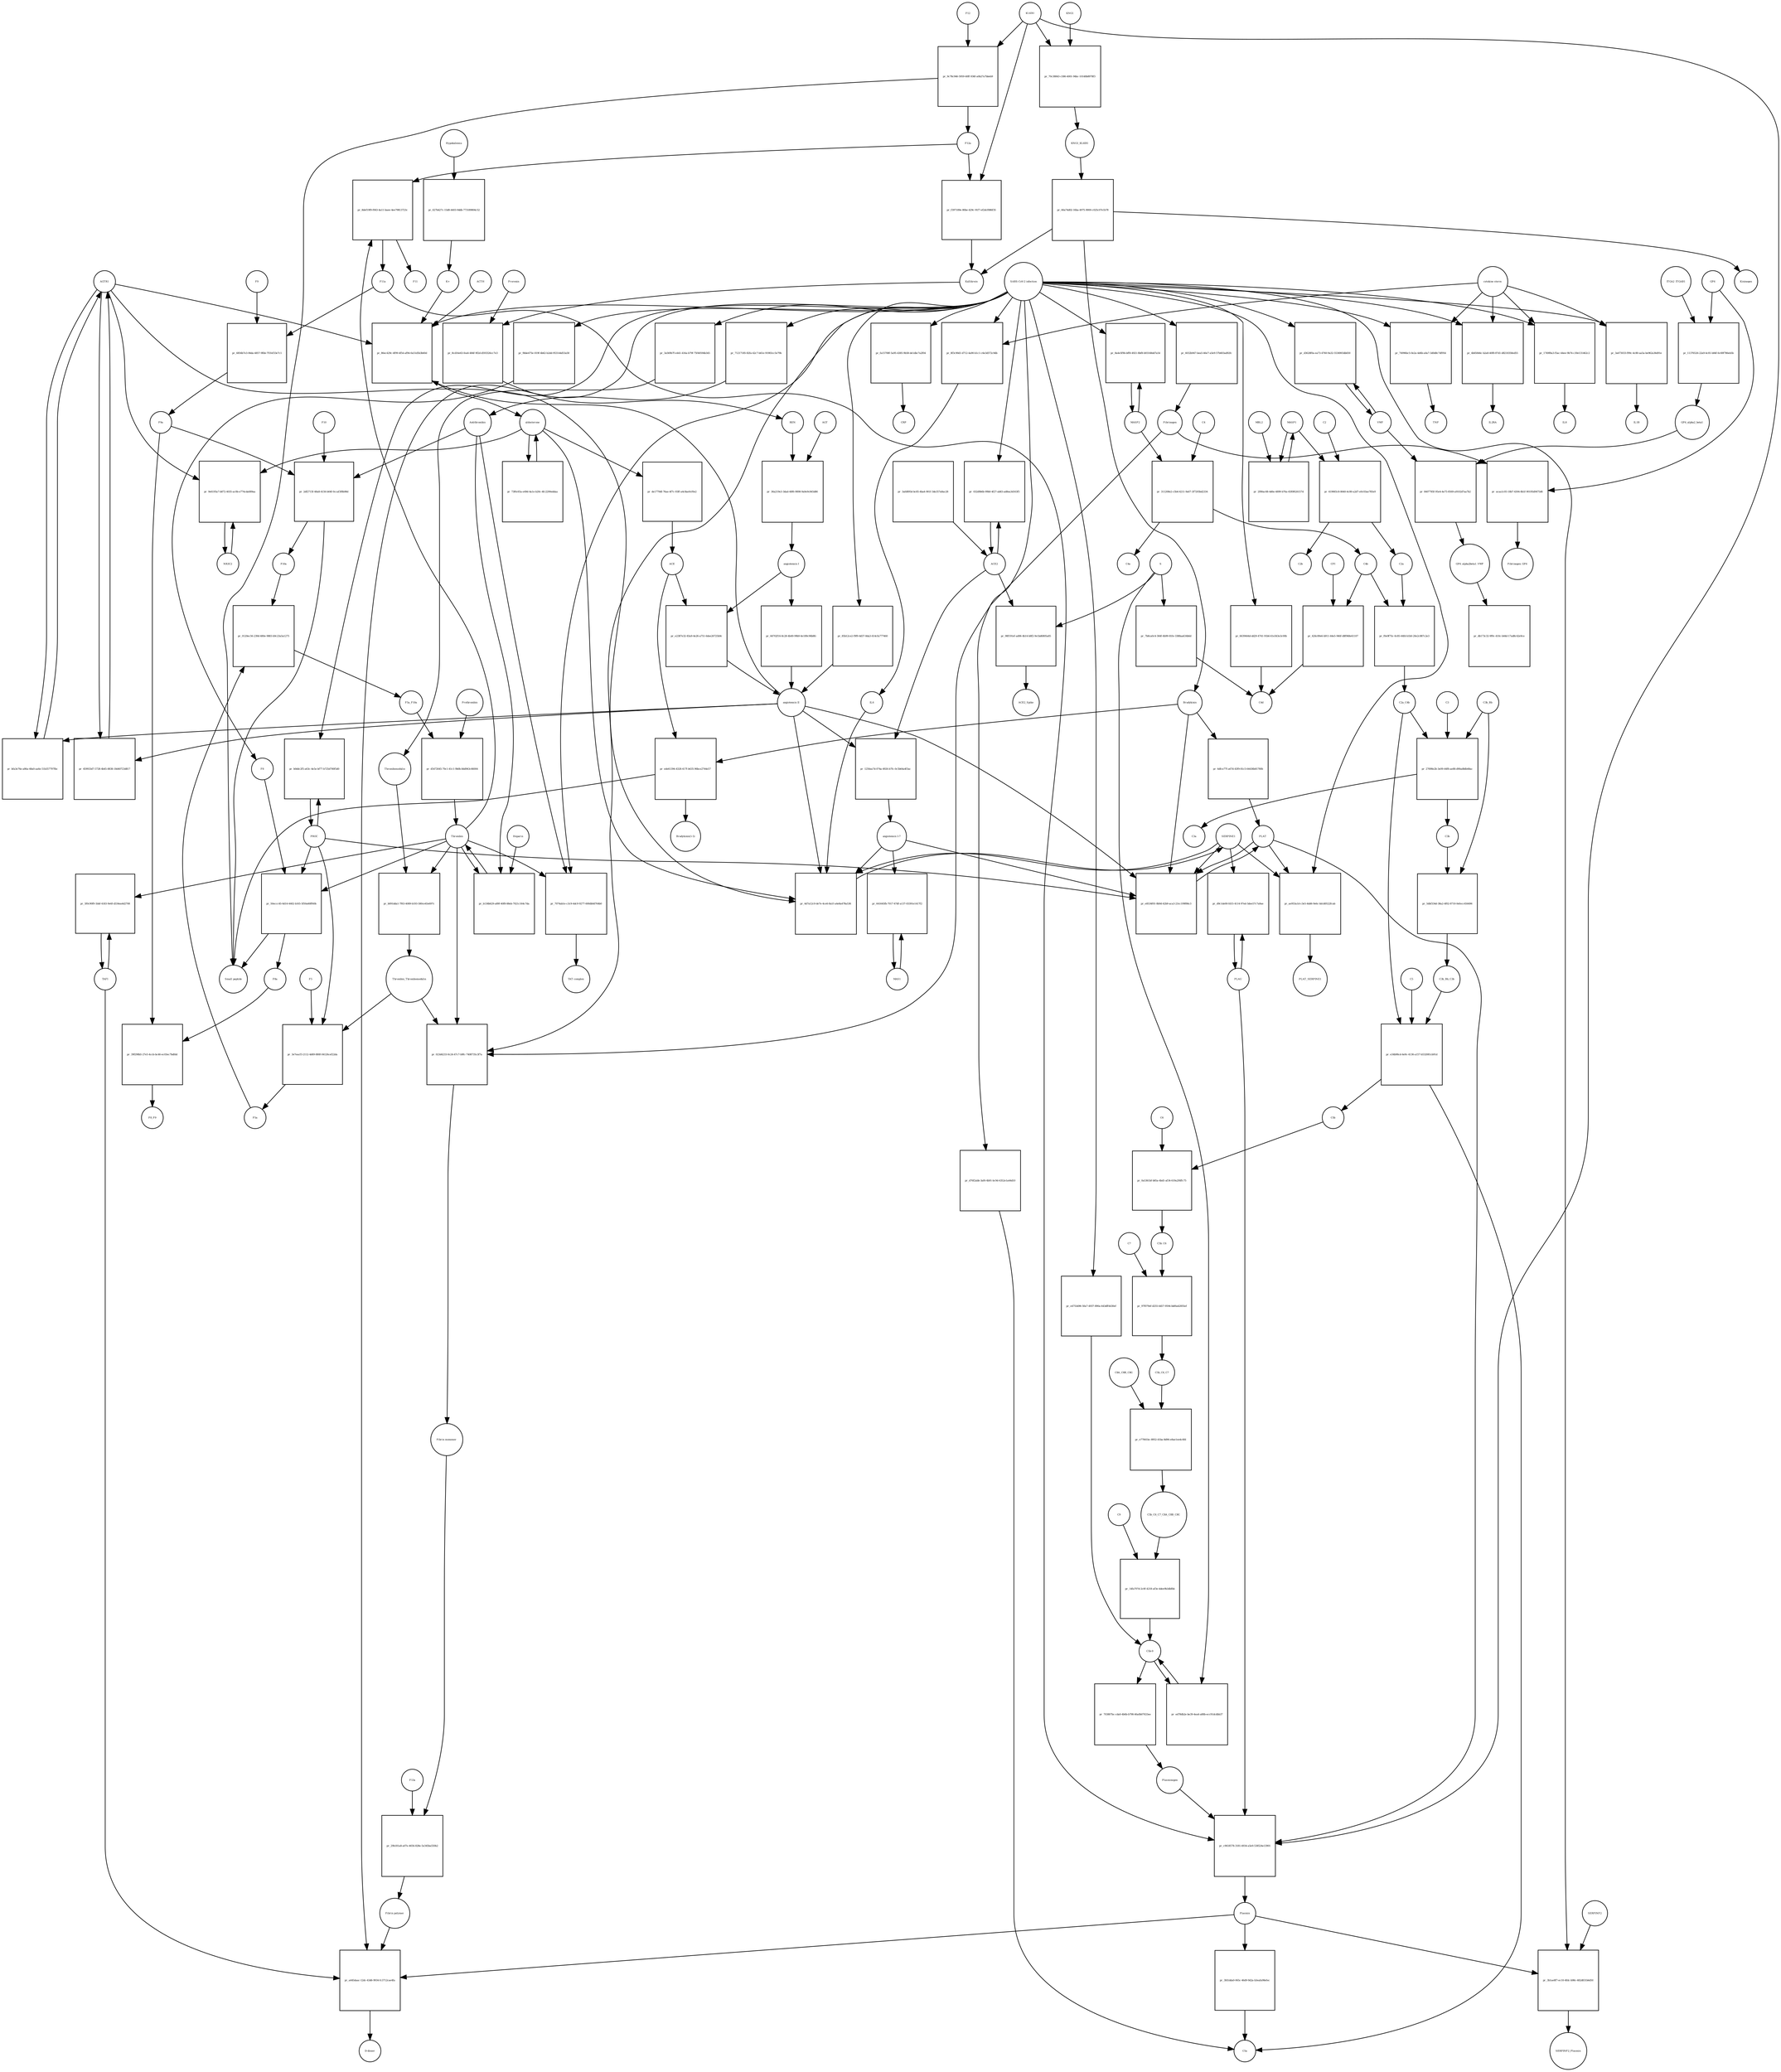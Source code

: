 strict digraph  {
F8 [annotation="urn_miriam_hgnc_3546|urn_miriam_taxonomy_9606", bipartite=0, cls=macromolecule, fontsize=4, label=F8, shape=circle];
"pr_50eccc45-6d14-4402-b165-5f50a60ff60b" [annotation="", bipartite=1, cls=process, fontsize=4, label="pr_50eccc45-6d14-4402-b165-5f50a60ff60b", shape=square];
"Small peptide" [annotation=urn_miriam_mesh_D010446, bipartite=0, cls=macromolecule, fontsize=4, label="Small peptide", shape=circle];
F8a [annotation="urn_miriam_hgnc.symbol_F8|urn_miriam_mesh_D015944|urn_miriam_taxonomy_9606", bipartite=0, cls=macromolecule, fontsize=4, label=F8a, shape=circle];
Thrombin [annotation="urn_miriam_hgnc_3535|urn_miriam_taxonomy_9606", bipartite=0, cls=macromolecule, fontsize=4, label=Thrombin, shape=circle];
PROC [annotation="urn_miriam_hgnc_9451|urn_miriam_taxonomy_9606", bipartite=0, cls=macromolecule, fontsize=4, label=PROC, shape=circle];
AGTR1 [annotation=urn_miriam_hgnc_336, bipartite=0, cls=macromolecule, fontsize=4, label=AGTR1, shape=circle];
"pr_bfa3e76e-a86a-48a0-aa6e-51b357797fbc" [annotation="", bipartite=1, cls=process, fontsize=4, label="pr_bfa3e76e-a86a-48a0-aa6e-51b357797fbc", shape=square];
"angiotensin II" [annotation="urn_miriam_obo.chebi_CHEBI%3A2718|urn_miriam_taxonomy_9606", bipartite=0, cls="simple chemical", fontsize=4, label="angiotensin II", shape=circle];
NR3C2 [annotation="", bipartite=0, cls=macromolecule, fontsize=4, label=NR3C2, shape=circle];
"pr_9e6195a7-b872-4035-ac0b-e774cda689aa" [annotation="", bipartite=1, cls=process, fontsize=4, label="pr_9e6195a7-b872-4035-ac0b-e774cda689aa", shape=square];
aldosterone [annotation="urn_miriam_obo.chebi_CHEBI%3A27584", bipartite=0, cls="simple chemical", fontsize=4, label=aldosterone, shape=circle];
"pr_73f6c65a-e49d-4a1e-b20c-4fc2290eddaa" [annotation="", bipartite=1, cls=process, fontsize=4, label="pr_73f6c65a-e49d-4a1e-b20c-4fc2290eddaa", shape=square];
SERPINE1 [annotation="", bipartite=0, cls=macromolecule, fontsize=4, label=SERPINE1, shape=circle];
"pr_4d7a12c0-de7e-4ce6-8a1f-a4e8a478a536" [annotation="", bipartite=1, cls=process, fontsize=4, label="pr_4d7a12c0-de7e-4ce6-8a1f-a4e8a478a536", shape=square];
"angiotensin I-7" [annotation="urn_miriam_obo.chebi_CHEBI%3A55438|urn_miriam_taxonomy_9606", bipartite=0, cls="simple chemical", fontsize=4, label="angiotensin I-7", shape=circle];
IL6 [annotation="urn_miriam_hgnc_6018|urn_miriam_taxonomy_9606", bipartite=0, cls=macromolecule, fontsize=4, label=IL6, shape=circle];
"pr_86ec429c-4f99-4f54-af94-0a51d5b3b60d" [annotation="", bipartite=1, cls=process, fontsize=4, label="pr_86ec429c-4f99-4f54-af94-0a51d5b3b60d", shape=square];
"SARS-CoV-2 infection" [annotation="urn_miriam_taxonomy_2697049|urn_miriam_mesh_D012327", bipartite=0, cls=phenotype, fontsize=4, label="SARS-CoV-2 infection", shape=circle];
"K+" [annotation="urn_miriam_obo.chebi_CHEBI%3A29103", bipartite=0, cls="simple chemical", fontsize=4, label="K+", shape=circle];
ACTH [annotation=urn_miriam_hgnc_9201, bipartite=0, cls="simple chemical", fontsize=4, label=ACTH, shape=circle];
"pr_85b12ce2-f9f9-4d37-8da3-614cfa777460" [annotation="", bipartite=1, cls=process, fontsize=4, label="pr_85b12ce2-f9f9-4d37-8da3-614cfa777460", shape=square];
Bradykinin [annotation="urn_miriam_obo.chebi_CHEBI%3A3165|urn_miriam_taxonomy_9606", bipartite=0, cls=macromolecule, fontsize=4, label=Bradykinin, shape=circle];
"pr_ede61394-4328-417f-b635-96bce2744e57" [annotation="", bipartite=1, cls=process, fontsize=4, label="pr_ede61394-4328-417f-b635-96bce2744e57", shape=square];
"Bradykinin(1-5)" [annotation="urn_miriam_mesh_C079000|urn_miriam_taxonomy_9606", bipartite=0, cls=macromolecule, fontsize=4, label="Bradykinin(1-5)", shape=circle];
ACE [annotation="urn_miriam_hgnc_2707|urn_miriam_taxonomy_9606", bipartite=0, cls=macromolecule, fontsize=4, label=ACE, shape=circle];
"pr_6dfce77f-a67d-43f9-81c5-64436b81780b" [annotation="", bipartite=1, cls=process, fontsize=4, label="pr_6dfce77f-a67d-43f9-81c5-64436b81780b", shape=square];
PLAT [annotation="urn_miriam_hgnc_9051|urn_miriam_taxonomy_9606", bipartite=0, cls=macromolecule, fontsize=4, label=PLAT, shape=circle];
"pr_459933d7-5728-4b45-8838-18d40723d817" [annotation="", bipartite=1, cls=process, fontsize=4, label="pr_459933d7-5728-4b45-8838-18d40723d817", shape=square];
MAS1 [annotation="", bipartite=0, cls=macromolecule, fontsize=4, label=MAS1, shape=circle];
"pr_641645fb-7017-47df-a137-03391e1417f2" [annotation="", bipartite=1, cls=process, fontsize=4, label="pr_641645fb-7017-47df-a137-03391e1417f2", shape=square];
Fibrinogen [annotation="urn_miriam_pubmed_19296670|urn_miriam_obo.go_GO%3A0005577|urn_miriam_hgnc_3661|urn_miriam_hgnc_3662|urn_miriam_hgnc_3694|urn_miriam_taxonomy_9606", bipartite=0, cls=complex, fontsize=4, label=Fibrinogen, shape=circle];
"pr_acaa1c05-18b7-4304-8b1f-90195d9475d6" [annotation="", bipartite=1, cls=process, fontsize=4, label="pr_acaa1c05-18b7-4304-8b1f-90195d9475d6", shape=square];
GP6 [annotation="urn_miriam_hgnc_HGNC%3A14388|urn_miriam_taxonomy_9606", bipartite=0, cls=macromolecule, fontsize=4, label=GP6, shape=circle];
Fibrinogen_GP6 [annotation="urn_miriam_pubmed_19296670|urn_miriam_obo.go_GO%3A0005577|urn_miriam_hgnc_HGNC%3A14388|urn_miriam_taxonomy_9606", bipartite=0, cls=complex, fontsize=4, label=Fibrinogen_GP6, shape=circle];
GP6_alpha2_beta1 [annotation="urn_miriam_pubmed_25051961|urn_miriam_taxonomy_10090|urn_miriam_hgnc_14338|urn_miriam_hgnc_6137|urn_miriam_hgnc_6153", bipartite=0, cls=complex, fontsize=4, label=GP6_alpha2_beta1, shape=circle];
"pr_8407785f-95e4-4e75-8569-a9102d7aa7b2" [annotation="", bipartite=1, cls=process, fontsize=4, label="pr_8407785f-95e4-4e75-8569-a9102d7aa7b2", shape=square];
VWF [annotation="urn_miriam_hgnc_12726|urn_miriam_taxonomy_9606", bipartite=0, cls=macromolecule, fontsize=4, label=VWF, shape=circle];
GP6_alpha2beta1_VWF [annotation="urn_miriam_pubmed_25051961|urn_miriam_taxonomy_10090|urn_miriam_hgnc_14338|urn_miriam_hgnc_6137|urn_miriam_hgnc_6153|urn_miriam_hgnc_12726", bipartite=0, cls=complex, fontsize=4, label=GP6_alpha2beta1_VWF, shape=circle];
"pr_11376526-22a9-4c81-b84f-6c69f786eb5b" [annotation="", bipartite=1, cls=process, fontsize=4, label="pr_11376526-22a9-4c81-b84f-6c69f786eb5b", shape=square];
ITGA2_ITGAB1 [annotation="urn_miriam_intact_EBI-16428357|urn_miriam_hgnc_6137|urn_miriam_hgnc_6153|urn_miriam_taxonomy_9606", bipartite=0, cls=complex, fontsize=4, label=ITGA2_ITGAB1, shape=circle];
"pr_db173c32-9f9c-410c-b44d-17ad8c42e9ce" [annotation="", bipartite=1, cls="omitted process", fontsize=4, label="pr_db173c32-9f9c-410c-b44d-17ad8c42e9ce", shape=square];
"Fibrin polymer" [annotation="urn_miriam_mesh_C465961|urn_miriam_taxonomy_9606", bipartite=0, cls=macromolecule, fontsize=4, label="Fibrin polymer", shape=circle];
"pr_a445daac-12dc-43d6-9934-fc3712cae4fa" [annotation="", bipartite=1, cls=process, fontsize=4, label="pr_a445daac-12dc-43d6-9934-fc3712cae4fa", shape=square];
"D-dimer" [annotation="urn_miriam_pubmed_19008457|urn_miriam_mesh_C036309|urn_miriam_taxonomy_9606", bipartite=0, cls=macromolecule, fontsize=4, label="D-dimer", shape=circle];
Plasmin [annotation="urn_miriam_hgnc.symbol_PLG|urn_miriam_mesh_D005341|urn_miriam_brenda_3.4.21.7|urn_miriam_taxonomy_9606", bipartite=0, cls=macromolecule, fontsize=4, label=Plasmin, shape=circle];
TAFI [annotation="urn_miriam_hgnc_1546|urn_miriam_taxonomy_9606", bipartite=0, cls=macromolecule, fontsize=4, label=TAFI, shape=circle];
"Fibrin monomer" [annotation="urn_miriam_mesh_C011468|urn_miriam_taxonomy_9606", bipartite=0, cls=macromolecule, fontsize=4, label="Fibrin monomer", shape=circle];
"pr_29b181a8-a07e-4656-828e-5e345ba550b2" [annotation="", bipartite=1, cls=process, fontsize=4, label="pr_29b181a8-a07e-4656-828e-5e345ba550b2", shape=square];
F13a [annotation="urn_miriam_hgnc.symbol_F13|urn_miriam_mesh_D026122|urn_miriam_brenda_2.3.2.13|urn_miriam_taxonomy_9606", bipartite=0, cls=macromolecule, fontsize=4, label=F13a, shape=circle];
"pr_74996bc5-0e2a-4d6b-a0a7-3d0d8c7df954" [annotation="", bipartite=1, cls=process, fontsize=4, label="pr_74996bc5-0e2a-4d6b-a0a7-3d0d8c7df954", shape=square];
TNF [annotation="urn_miriam_hgnc_11892|urn_miriam_taxonomy_9606", bipartite=0, cls=macromolecule, fontsize=4, label=TNF, shape=circle];
"cytokine storm" [annotation="urn_miriam_pubmed_2504360|urn_miriam_taxonomy_9606", bipartite=0, cls=phenotype, fontsize=4, label="cytokine storm", shape=circle];
"pr_3fd1dda0-065c-46d9-9d2a-b3eafa98efec" [annotation="", bipartite=1, cls=process, fontsize=4, label="pr_3fd1dda0-065c-46d9-9d2a-b3eafa98efec", shape=square];
C5a [annotation="urn_miriam_hgnc.symbol_C5|urn_miriam_mesh_D015936|urn_miriam_taxonomy_9606", bipartite=0, cls=macromolecule, fontsize=4, label=C5a, shape=circle];
"pr_703807bc-cda0-4b6b-b798-46a0b07633ee" [annotation="", bipartite=1, cls=process, fontsize=4, label="pr_703807bc-cda0-4b6b-b798-46a0b07633ee", shape=square];
Plasminogen [annotation="urn_miriam_hgnc_9071|urn_miriam_taxonomy_9606", bipartite=0, cls=macromolecule, fontsize=4, label=Plasminogen, shape=circle];
"C5b-9" [annotation="urn_miriam_obo.go_GO%3A0005579|urn_miriam_mesh_D015938|urn_miriam_mesh_D050776|urn_miriam_hgnc_1339|urn_miriam_hgnc_1346|urn_miriam_hgnc_1352|urn_miriam_hgnc_1353|urn_miriam_hgnc_1354|urn_miriam_hgnc_1358|urn_miriam_taxonomy_9606", bipartite=0, cls=complex, fontsize=4, label="C5b-9", shape=circle];
C2 [annotation="urn_miriam_hgnc_1248|urn_miriam_taxonomy_9606", bipartite=0, cls=macromolecule, fontsize=4, label=C2, shape=circle];
"pr_419065c8-8640-4c80-a2d7-e0c03ae785e9" [annotation="", bipartite=1, cls=process, fontsize=4, label="pr_419065c8-8640-4c80-a2d7-e0c03ae785e9", shape=square];
C2a [annotation="urn_miriam_hgnc.symbol_C2|urn_miriam_mesh_D050678|urn_miriam_taxonomy_9606", bipartite=0, cls=macromolecule, fontsize=4, label=C2a, shape=circle];
C2b [annotation="urn_miriam_hgnc.symbol_C2|urn_miriam_mesh_D050679|urn_miriam_taxonomy_9606", bipartite=0, cls=macromolecule, fontsize=4, label=C2b, shape=circle];
MASP1 [annotation="urn_miriam_hgnc_6901|urn_miriam_taxonomy_9606", bipartite=0, cls=macromolecule, fontsize=4, label=MASP1, shape=circle];
"pr_4b65846c-b2a8-40f8-87d1-d8218358ed55" [annotation="", bipartite=1, cls=process, fontsize=4, label="pr_4b65846c-b2a8-40f8-87d1-d8218358ed55", shape=square];
IL2RA [annotation="urn_miriam_hgnc_6008|urn_miriam_taxonomy_9606", bipartite=0, cls=macromolecule, fontsize=4, label=IL2RA, shape=circle];
"pr_1749f8a3-f5ac-44ee-9b74-c30e131462c2" [annotation="", bipartite=1, cls=process, fontsize=4, label="pr_1749f8a3-f5ac-44ee-9b74-c30e131462c2", shape=square];
IL8 [annotation="urn_miriam_hgnc_6025|urn_miriam_taxonomy_9606", bipartite=0, cls=macromolecule, fontsize=4, label=IL8, shape=circle];
"pr_d76f2abb-3af6-4b91-bc9d-4352e1a44d10" [annotation="", bipartite=1, cls=process, fontsize=4, label="pr_d76f2abb-3af6-4b91-bc9d-4352e1a44d10", shape=square];
"pr_8f3c90d1-d712-4a90-b1c1-c6e3d572c9db" [annotation="", bipartite=1, cls=process, fontsize=4, label="pr_8f3c90d1-d712-4a90-b1c1-c6e3d572c9db", shape=square];
"pr_3a673033-f99c-4c80-aa5a-be962a36d91e" [annotation="", bipartite=1, cls=process, fontsize=4, label="pr_3a673033-f99c-4c80-aa5a-be962a36d91e", shape=square];
IL1B [annotation="urn_miriam_hgnc_5992|urn_miriam_taxonomy_9606", bipartite=0, cls=macromolecule, fontsize=4, label=IL1B, shape=circle];
Prorenin [annotation="urn_miriam_hgnc_9958|urn_miriam_taxonomy_9606", bipartite=0, cls=macromolecule, fontsize=4, label=Prorenin, shape=circle];
"pr_8cd16e63-fea6-484f-9f2d-d593326cc7e3" [annotation="", bipartite=1, cls=process, fontsize=4, label="pr_8cd16e63-fea6-484f-9f2d-d593326cc7e3", shape=square];
REN [annotation="urn_miriam_hgnc.symbol_REN|urn_miriam_taxonomy_9606", bipartite=0, cls=macromolecule, fontsize=4, label=REN, shape=circle];
Kallikrein [annotation="urn_miriam_hgnc.symbol_KLKB1|urn_miriam_mesh_D020842|urn_miriam_brenda_3.4.21.34|urn_miriam_taxonomy_9606", bipartite=0, cls=macromolecule, fontsize=4, label=Kallikrein, shape=circle];
KLKB1 [annotation="urn_miriam_hgnc_6371|urn_miriam_taxonomy_9606", bipartite=0, cls=macromolecule, fontsize=4, label=KLKB1, shape=circle];
"pr_f397189e-80be-429c-91f7-ef2dcf886f35" [annotation="", bipartite=1, cls=process, fontsize=4, label="pr_f397189e-80be-429c-91f7-ef2dcf886f35", shape=square];
F12a [annotation="urn_miriam_hgnc.symbol_F12|urn_miriam_mesh_D015956|urn_miriam_brenda_3.4.21.38|urn_miriam_taxonomy_9606", bipartite=0, cls=macromolecule, fontsize=4, label=F12a, shape=circle];
"pr_3a569b7f-e441-416a-b79f-75f40594b345" [annotation="", bipartite=1, cls=process, fontsize=4, label="pr_3a569b7f-e441-416a-b79f-75f40594b345", shape=square];
Thrombomodulin [annotation="urn_miriam_hgnc_11784|urn_miriam_taxonomy_9606", bipartite=0, cls=macromolecule, fontsize=4, label=Thrombomodulin, shape=circle];
"pr_3b1ae8f7-ec10-4fdc-b98c-482d831b6d50" [annotation="", bipartite=1, cls=process, fontsize=4, label="pr_3b1ae8f7-ec10-4fdc-b98c-482d831b6d50", shape=square];
SERPINF2 [annotation="urn_miriam_hgnc_9075|urn_miriam_taxonomy_9606", bipartite=0, cls=macromolecule, fontsize=4, label=SERPINF2, shape=circle];
SERPINF2_Plasmin [annotation="urn_miriam_pubmed_2437112|urn_miriam_biogrid_314240|urn_miriam_hgnc_9075|urn_miriam_mesh_D005341|urn_miriam_taxonomy_9606", bipartite=0, cls=complex, fontsize=4, label=SERPINF2_Plasmin, shape=circle];
"pr_6639444d-dd29-4741-91b6-61e563e3c00b" [annotation="", bipartite=1, cls=process, fontsize=4, label="pr_6639444d-dd29-4741-91b6-61e563e3c00b", shape=square];
C4d [annotation="urn_miriam_hgnc.symbol_C4b|urn_miriam_mesh_C032261|urn_miriam_taxonomy_9606", bipartite=0, cls=macromolecule, fontsize=4, label=C4d, shape=circle];
"pr_e471b496-50a7-4937-890a-643dff4430ef" [annotation="", bipartite=1, cls=process, fontsize=4, label="pr_e471b496-50a7-4937-890a-643dff4430ef", shape=square];
"pr_b0ddc2f5-a63c-4e5e-bf77-b725d700f5d0" [annotation="", bipartite=1, cls=process, fontsize=4, label="pr_b0ddc2f5-a63c-4e5e-bf77-b725d700f5d0", shape=square];
"pr_d3628f0a-ea73-4760-9a32-5536903db830" [annotation="", bipartite=1, cls=process, fontsize=4, label="pr_d3628f0a-ea73-4760-9a32-5536903db830", shape=square];
"pr_fa15708f-5a95-4385-9b58-de1dbc7a2f04" [annotation="", bipartite=1, cls=process, fontsize=4, label="pr_fa15708f-5a95-4385-9b58-de1dbc7a2f04", shape=square];
CRP [annotation="urn_miriam_hgnc_2367|urn_miriam_taxonomy_9606", bipartite=0, cls=macromolecule, fontsize=4, label=CRP, shape=circle];
"pr_ed78db2e-be39-4ea4-a88b-ecc91dcdbb37" [annotation="", bipartite=1, cls=process, fontsize=4, label="pr_ed78db2e-be39-4ea4-a88b-ecc91dcdbb37", shape=square];
S [annotation="urn_miriam_uniprot_P0DTC2|urn_miriam_uniprot_P59594|urn_miriam_taxonomy_2697049", bipartite=0, cls=macromolecule, fontsize=4, label=S, shape=circle];
"pr_7b8ca0c4-364f-4b99-81fe-3388aa634b6d" [annotation="", bipartite=1, cls=process, fontsize=4, label="pr_7b8ca0c4-364f-4b99-81fe-3388aa634b6d", shape=square];
"pr_1256ea7d-074a-4926-b7fc-0c5b64a4f3ac" [annotation="", bipartite=1, cls=process, fontsize=4, label="pr_1256ea7d-074a-4926-b7fc-0c5b64a4f3ac", shape=square];
ACE2 [annotation="urn_miriam_hgnc_13557|urn_miriam_taxonomy_9606", bipartite=0, cls=macromolecule, fontsize=4, label=ACE2, shape=circle];
"pr_3afd895d-bc85-4ba4-901f-3de357a8ac28" [annotation="", bipartite=1, cls=process, fontsize=4, label="pr_3afd895d-bc85-4ba4-901f-3de357a8ac28", shape=square];
"pr_98f191ef-ad06-4b14-b8f2-9e1bd6805a85" [annotation="", bipartite=1, cls=process, fontsize=4, label="pr_98f191ef-ad06-4b14-b8f2-9e1bd6805a85", shape=square];
ACE2_Spike [annotation="urn_miriam_pdb_6CS2|urn_miriam_hgnc_13557|urn_miriam_uniprot_P0DTC2|urn_miriam_taxonomy_9606|urn_miriam_taxonomy_2697049", bipartite=0, cls=complex, fontsize=4, label=ACE2_Spike, shape=circle];
"pr_032d9b6b-99b0-4f27-ab83-ad8ea3d163f5" [annotation="", bipartite=1, cls=process, fontsize=4, label="pr_032d9b6b-99b0-4f27-ab83-ad8ea3d163f5", shape=square];
"pr_71217185-82fa-42c7-b61e-91983cc5e79b" [annotation="", bipartite=1, cls=process, fontsize=4, label="pr_71217185-82fa-42c7-b61e-91983cc5e79b", shape=square];
Antithrombin [annotation="urn_miriam_hgnc_775|urn_miriam_taxonomy_9606", bipartite=0, cls=macromolecule, fontsize=4, label=Antithrombin, shape=circle];
"pr_9bbe475e-019f-4b62-b2dd-953144d53a58" [annotation="", bipartite=1, cls=process, fontsize=4, label="pr_9bbe475e-019f-4b62-b2dd-953144d53a58", shape=square];
C4b [annotation="urn_miriam_hgnc_1324|urn_miriam_taxonomy_9606", bipartite=0, cls=macromolecule, fontsize=4, label=C4b, shape=circle];
"pr_426c89e6-b911-44e5-946f-d8f968e61107" [annotation="", bipartite=1, cls=process, fontsize=4, label="pr_426c89e6-b911-44e5-946f-d8f968e61107", shape=square];
CFI [annotation="urn_miriam_hgnc_2771|urn_miriam_taxonomy_9606", bipartite=0, cls=macromolecule, fontsize=4, label=CFI, shape=circle];
C3b [annotation="urn_miriam_hgnc.symbol_C3|urn_miriam_mesh_D003179|urn_miriam_taxonomy_9606", bipartite=0, cls=macromolecule, fontsize=4, label=C3b, shape=circle];
"pr_5dbf334d-38a2-4f02-8710-0efecc456496" [annotation="", bipartite=1, cls=process, fontsize=4, label="pr_5dbf334d-38a2-4f02-8710-0efecc456496", shape=square];
C3b_Bb [annotation="urn_miriam_pubmed_12440962|urn_miriam_brenda_3.4.21.47|urn_miriam_mesh_D051561|urn_miriam_mesh_D003179|urn_miriam_hgnc_1037|urn_miriam_taxonomy_9606", bipartite=0, cls=complex, fontsize=4, label=C3b_Bb, shape=circle];
C3b_Bb_C3b [annotation="urn_miriam_pubmed_12440962|urn_miriam_brenda_34.4.21.47|urn_miriam_mesh_D051566|urn_miriam_mesh_D003179|urn_miriam_hgnc_1037|urn_miriam_taxonomy_9606", bipartite=0, cls=complex, fontsize=4, label=C3b_Bb_C3b, shape=circle];
"pr_f0e9f75c-0c85-44fd-b1b0-20e2c887c2e3" [annotation="", bipartite=1, cls=process, fontsize=4, label="pr_f0e9f75c-0c85-44fd-b1b0-20e2c887c2e3", shape=square];
C2a_C4b [annotation="urn_miriam_mesh_D051574|urn_miriam_brenda_3.4.21.43|urn_miriam_mesh_D050678|urn_miriam_hgnc_1324|urn_miriam_taxonomy_9606", bipartite=0, cls=complex, fontsize=4, label=C2a_C4b, shape=circle];
C4 [annotation="urn_miriam_mesh_D00318|urn_miriam_taxonomy_9606", bipartite=0, cls=macromolecule, fontsize=4, label=C4, shape=circle];
"pr_311208e2-c5b4-4211-9a67-3f7205bd2334" [annotation="", bipartite=1, cls=process, fontsize=4, label="pr_311208e2-c5b4-4211-9a67-3f7205bd2334", shape=square];
C4a [annotation="urn_miriam_hgnc_1323|urn_miriam_taxonomy_9606", bipartite=0, cls=macromolecule, fontsize=4, label=C4a, shape=circle];
MASP2 [annotation="urn_miriam_hgnc_6902|urn_miriam_taxonomy_9606", bipartite=0, cls=macromolecule, fontsize=4, label=MASP2, shape=circle];
"pr_2f80ac68-4d6e-4899-b76a-45f0f626157d" [annotation="", bipartite=1, cls=process, fontsize=4, label="pr_2f80ac68-4d6e-4899-b76a-45f0f626157d", shape=square];
MBL2 [annotation="urn_miriam_hgnc_6902|urn_miriam_taxonomy_9606", bipartite=0, cls=macromolecule, fontsize=4, label=MBL2, shape=circle];
"pr_8a4e5f9b-bff8-4921-8bf8-b93168dd7a54" [annotation="", bipartite=1, cls=process, fontsize=4, label="pr_8a4e5f9b-bff8-4921-8bf8-b93168dd7a54", shape=square];
PLAU [annotation="urn_miriam_hgnc_9052|urn_miriam_taxonomy_9606", bipartite=0, cls=macromolecule, fontsize=4, label=PLAU, shape=circle];
"pr_d9c1de00-fd15-4114-97ed-5dee57c7a9ae" [annotation="", bipartite=1, cls=process, fontsize=4, label="pr_d9c1de00-fd15-4114-97ed-5dee57c7a9ae", shape=square];
C5b_C6_C7_C8A_C8B_C8G [annotation="urn_miriam_pubmed_28630159|urn_miriam_mesh_C042295|urn_miriam_mesh_D050776|urn_miriam_hgnc_1339|urn_miriam_hgnc_1352|urn_miriam_hgnc_1353|urn_miriam_hgnc_1354|urn_miriam_taxonomy_9606", bipartite=0, cls=complex, fontsize=4, label=C5b_C6_C7_C8A_C8B_C8G, shape=circle];
"pr_14fa707d-2c0f-4218-af3e-4dee9b3dbfbb" [annotation="", bipartite=1, cls=process, fontsize=4, label="pr_14fa707d-2c0f-4218-af3e-4dee9b3dbfbb", shape=square];
C9 [annotation="urn_miriam_hgnc_1358|urn_miriam_taxonomy_9606", bipartite=0, cls=macromolecule, fontsize=4, label=C9, shape=circle];
C5b_C6_C7 [annotation="urn_miriam_pubmed_28630159|urn_miriam_mesh_C037453|urn_miriam_mesh_D050776|urn_miriam_hgnc_1339|urn_miriam_hgnc_1346|urn_miriam_taxonomy_9606", bipartite=0, cls=complex, fontsize=4, label=C5b_C6_C7, shape=circle];
"pr_e77061bc-8952-41ba-8d96-e8ae1ee4c6fd" [annotation="", bipartite=1, cls=process, fontsize=4, label="pr_e77061bc-8952-41ba-8d96-e8ae1ee4c6fd", shape=square];
C8A_C8B_C8G [annotation="urn_miriam_mesh_D003185|urn_miriam_hgnc_1353|urn_miriam_hgnc_1352|urn_miriam_hgnc_1354|urn_miriam_taxonomy_9606", bipartite=0, cls=complex, fontsize=4, label=C8A_C8B_C8G, shape=circle];
C5b_C6 [annotation="urn_miriam_mesh_C050974|urn_miriam_mesh_D050776|urn_miriam_hgnc_1339|urn_miriam_taxonomy_9606", bipartite=0, cls=complex, fontsize=4, label=C5b_C6, shape=circle];
"pr_97f079ef-d255-4457-9594-bbf6a42855ef" [annotation="", bipartite=1, cls=process, fontsize=4, label="pr_97f079ef-d255-4457-9594-bbf6a42855ef", shape=square];
C7 [annotation="urn_miriam_hgnc_HGNC%3A1346|urn_miriam_taxonomy_9606", bipartite=0, cls=macromolecule, fontsize=4, label=C7, shape=circle];
C5b [annotation="urn_miriam_hgnc.symbol_C5|urn_miriam_mesh_D050776|urn_miriam_taxonomy_9606", bipartite=0, cls=macromolecule, fontsize=4, label=C5b, shape=circle];
"pr_0a5361bf-b85a-4bd1-af34-619a2f4ffc75" [annotation="", bipartite=1, cls=process, fontsize=4, label="pr_0a5361bf-b85a-4bd1-af34-619a2f4ffc75", shape=square];
C6 [annotation="urn_miriam_hgnc_1339|urn_miriam_taxonomy_9606", bipartite=0, cls=macromolecule, fontsize=4, label=C6, shape=circle];
C5 [annotation="urn_miriam_hgnc_1331|urn_miriam_taxonomy_9606", bipartite=0, cls=macromolecule, fontsize=4, label=C5, shape=circle];
"pr_e34b98cd-4e9c-4136-a157-b532081cb91d" [annotation="", bipartite=1, cls=process, fontsize=4, label="pr_e34b98cd-4e9c-4136-a157-b532081cb91d", shape=square];
C3 [annotation="urn_miriam_hgnc_1318|urn_miriam_taxonomy_9606", bipartite=0, cls=macromolecule, fontsize=4, label=C3, shape=circle];
"pr_27698e2b-3e09-44f8-ae88-d90ad8db48ac" [annotation="", bipartite=1, cls=process, fontsize=4, label="pr_27698e2b-3e09-44f8-ae88-d90ad8db48ac", shape=square];
C3a [annotation="urn_miriam_hgnc.symbol_C3|urn_miriam_mesh_D015926|urn_miriam_taxonomy_9606", bipartite=0, cls=macromolecule, fontsize=4, label=C3a, shape=circle];
"pr_b091dda1-7f63-4089-b193-580ce45e697c" [annotation="", bipartite=1, cls=process, fontsize=4, label="pr_b091dda1-7f63-4089-b193-580ce45e697c", shape=square];
Thrombin_Thrombomodulin [annotation="urn_miriam_pubmed_6282863|urn_miriam_taxonomy_9986|urn_miriam_biogrid_283352|urn_miriam_mesh_D013917|urn_miriam_hgnc_11784", bipartite=0, cls=complex, fontsize=4, label=Thrombin_Thrombomodulin, shape=circle];
"pr_023d4233-0c24-47c7-b9fc-7408735c3f7a" [annotation="", bipartite=1, cls=process, fontsize=4, label="pr_023d4233-0c24-47c7-b9fc-7408735c3f7a", shape=square];
KNG1_KLKB1 [annotation="urn_miriam_pubmed_17598838|urn_miriam_intact_EBI-10087151|urn_miriam_hgnc_6371|urn_miriam_hgnc_6383|urn_miriam_taxonomy_9606", bipartite=0, cls=complex, fontsize=4, label=KNG1_KLKB1, shape=circle];
"pr_66a74d02-16ba-4975-9000-c025c07e1b78" [annotation="", bipartite=1, cls=process, fontsize=4, label="pr_66a74d02-16ba-4975-9000-c025c07e1b78", shape=square];
Kininogen [annotation="urn_miriam_hgnc.symbol_KNG1|urn_miriam_mesh_D019679|urn_miriam_taxonomy_9606", bipartite=0, cls=macromolecule, fontsize=4, label=Kininogen, shape=circle];
"pr_6032b947-bea5-46e7-a5e9-57b603ad92fc" [annotation="", bipartite=1, cls=process, fontsize=4, label="pr_6032b947-bea5-46e7-a5e9-57b603ad92fc", shape=square];
"angiotensin I" [annotation="urn_miriam_obo.chebi_CHEBI%3A2718|urn_miriam_taxonomy_9606", bipartite=0, cls="simple chemical", fontsize=4, label="angiotensin I", shape=circle];
"pr_64702f16-8c28-4b49-99b9-4e189c96b8fc" [annotation="", bipartite=1, cls=process, fontsize=4, label="pr_64702f16-8c28-4b49-99b9-4e189c96b8fc", shape=square];
"pr_ae953a1d-c3e5-4dd6-9e6c-bb1d0522fcab" [annotation="", bipartite=1, cls=process, fontsize=4, label="pr_ae953a1d-c3e5-4dd6-9e6c-bb1d0522fcab", shape=square];
PLAT_SERPINE1 [annotation="urn_miriam_pubmed_22449964|urn_miriam_intact_EBI-7800882|urn_miriam_hgnc_9051|urn_miriam_hgnc_8593|urn_miriam_taxonomy_9606", bipartite=0, cls=complex, fontsize=4, label=PLAT_SERPINE1, shape=circle];
"pr_5f0c90f9-1bbf-4183-9e6f-d334ea4d2708" [annotation="", bipartite=1, cls=process, fontsize=4, label="pr_5f0c90f9-1bbf-4183-9e6f-d334ea4d2708", shape=square];
"pr_e8534f01-8b9d-42b9-aca3-23cc199f86c3" [annotation="", bipartite=1, cls=process, fontsize=4, label="pr_e8534f01-8b9d-42b9-aca3-23cc199f86c3", shape=square];
"pr_7074ab1e-c3c9-4dc9-9277-600db0d764b0" [annotation="", bipartite=1, cls=process, fontsize=4, label="pr_7074ab1e-c3c9-4dc9-9277-600db0d764b0", shape=square];
"TAT complex" [annotation="urn_miriam_pubmed_22930518|urn_miriam_mesh_C046193|urn_miriam_mesh_D013917|urn_miriam_hgnc_775|urn_miriam_taxonomy_9606", bipartite=0, cls=complex, fontsize=4, label="TAT complex", shape=circle];
"pr_c9618578-3181-4934-a5e9-538524e13901" [annotation="", bipartite=1, cls=process, fontsize=4, label="pr_c9618578-3181-4934-a5e9-538524e13901", shape=square];
F11a [annotation="urn_miriam_hgnc.symbol_F11|urn_miriam_mesh_D015945|urn_miriam_brenda_3.4.21.27|urn_miriam_taxonomy_9606", bipartite=0, cls=macromolecule, fontsize=4, label=F11a, shape=circle];
"pr_b136b629-a89f-40f8-88eb-7021c164c7da" [annotation="", bipartite=1, cls=process, fontsize=4, label="pr_b136b629-a89f-40f8-88eb-7021c164c7da", shape=square];
Heparin [annotation="urn_miriam_pubmed_708377|urn_miriam_obo.chebi_CHEBI%3A28304|urn_miriam_taxonomy_9606", bipartite=0, cls="simple chemical", fontsize=4, label=Heparin, shape=circle];
Prothrombin [annotation="urn_miriam_hgnc_3535|urn_miriam_taxonomy_9606", bipartite=0, cls=macromolecule, fontsize=4, label=Prothrombin, shape=circle];
"pr_d5472645-70c1-41c1-9b0b-8dd943c66004" [annotation="", bipartite=1, cls=process, fontsize=4, label="pr_d5472645-70c1-41c1-9b0b-8dd943c66004", shape=square];
F5a_F10a [annotation="urn_miriam_pubmed_2303476|urn_miriam_mesh_C022475|urn_miriam_mesh_D15943|urn_miriam_mesh_D015951|urn_miriam_taxonomy_9606", bipartite=0, cls=complex, fontsize=4, label=F5a_F10a, shape=circle];
F10a [annotation="urn_miriam_hgnc.symbol_F10|urn_miriam_mesh_D015951|urn_miriam_brenda_3.4.21.6|urn_miriam_taxonomy_9606", bipartite=0, cls=macromolecule, fontsize=4, label=F10a, shape=circle];
"pr_0120ec56-239d-480e-9883-b9c23a5a1275" [annotation="", bipartite=1, cls=process, fontsize=4, label="pr_0120ec56-239d-480e-9883-b9c23a5a1275", shape=square];
F5a [annotation="urn_miriam_hgnc.symbol_F5|urn_miriam_mesh_D015943|urn_miriam_taxonomy_9606", bipartite=0, cls=macromolecule, fontsize=4, label=F5a, shape=circle];
F5 [annotation="urn_miriam_hgnc_3541|urn_miriam_taxonomy_9606", bipartite=0, cls=macromolecule, fontsize=4, label=F5, shape=circle];
"pr_3e7eacf3-2112-4d69-880f-04126cef22da" [annotation="", bipartite=1, cls=process, fontsize=4, label="pr_3e7eacf3-2112-4d69-880f-04126cef22da", shape=square];
F9a [annotation="urn_miriam_hgnc.symbol_F9|urn_miriam_mesh_D015949|urn_miriam_taxonomy_9606", bipartite=0, cls=macromolecule, fontsize=4, label=F9a, shape=circle];
"pr_39f298b5-27e5-4ccb-bc46-ec03ec7bdfdd" [annotation="", bipartite=1, cls=process, fontsize=4, label="pr_39f298b5-27e5-4ccb-bc46-ec03ec7bdfdd", shape=square];
F8_F9 [annotation="urn_miriam_pubmed_22471307|urn_miriam_hgnc_3546|urn_miriam_hgnc_35531|urn_miriam_intact_EBI-11621595|urn_miriam_taxonomy_9606", bipartite=0, cls=complex, fontsize=4, label=F8_F9, shape=circle];
F9 [annotation="urn_miriam_hgnc_35531|urn_miriam_taxonomy_9606", bipartite=0, cls=macromolecule, fontsize=4, label=F9, shape=circle];
"pr_6856b7e3-06da-4857-9fbb-7f1fef33e7c1" [annotation="", bipartite=1, cls=process, fontsize=4, label="pr_6856b7e3-06da-4857-9fbb-7f1fef33e7c1", shape=square];
"pr_70c38843-c586-4001-94bc-10148b8978f3" [annotation="", bipartite=1, cls=process, fontsize=4, label="pr_70c38843-c586-4001-94bc-10148b8978f3", shape=square];
KNG1 [annotation="urn_miriam_hgnc.symbol_6383|urn_miriam_taxonomy_9606", bipartite=0, cls=macromolecule, fontsize=4, label=KNG1, shape=circle];
"pr_8def19f9-f063-4a11-baee-4ee79813723c" [annotation="", bipartite=1, cls=process, fontsize=4, label="pr_8def19f9-f063-4a11-baee-4ee79813723c", shape=square];
F11 [annotation="urn_miriam_hgnc_3529|urn_miriam_taxonomy_9606", bipartite=0, cls=macromolecule, fontsize=4, label=F11, shape=circle];
F12 [annotation="urn_miriam_hgnc_3530|urn_miriam_taxonomy_9606", bipartite=0, cls=macromolecule, fontsize=4, label=F12, shape=circle];
"pr_9c78c946-5959-40ff-936f-a0b27a7bbeb9" [annotation="", bipartite=1, cls=process, fontsize=4, label="pr_9c78c946-5959-40ff-936f-a0b27a7bbeb9", shape=square];
"pr_e2387e32-83a9-4e26-a751-6dee26725b9c" [annotation="", bipartite=1, cls=process, fontsize=4, label="pr_e2387e32-83a9-4e26-a751-6dee26725b9c", shape=square];
F10 [annotation="urn_miriam_hgnc_3528|urn_miriam_taxonomy_9606", bipartite=0, cls=macromolecule, fontsize=4, label=F10, shape=circle];
"pr_2df2715f-48a8-4156-b64f-0ccaf3f8b98d" [annotation="", bipartite=1, cls=process, fontsize=4, label="pr_2df2715f-48a8-4156-b64f-0ccaf3f8b98d", shape=square];
AGT [annotation="urn_miriam_hgnc_333|urn_miriam_taxonomy_9606", bipartite=0, cls=macromolecule, fontsize=4, label=AGT, shape=circle];
"pr_36a219e3-3dad-48f6-9898-9a9e9c845d86" [annotation="", bipartite=1, cls=process, fontsize=4, label="pr_36a219e3-3dad-48f6-9898-9a9e9c845d86", shape=square];
"pr_de1779df-76ae-4f7c-93ff-a4c8ae0cf0e2" [annotation="", bipartite=1, cls=process, fontsize=4, label="pr_de1779df-76ae-4f7c-93ff-a4c8ae0cf0e2", shape=square];
"pr_627b427c-15d8-4403-9ddb-773189804c52" [annotation="", bipartite=1, cls=process, fontsize=4, label="pr_627b427c-15d8-4403-9ddb-773189804c52", shape=square];
Hypokalemia [annotation="urn_miriam_mesh_D007008|urn_miriam_taxonomy_9606", bipartite=0, cls=phenotype, fontsize=4, label=Hypokalemia, shape=circle];
F8 -> "pr_50eccc45-6d14-4402-b165-5f50a60ff60b"  [annotation="", interaction_type=consumption];
"pr_50eccc45-6d14-4402-b165-5f50a60ff60b" -> "Small peptide"  [annotation="", interaction_type=production];
"pr_50eccc45-6d14-4402-b165-5f50a60ff60b" -> F8a  [annotation="", interaction_type=production];
F8a -> "pr_39f298b5-27e5-4ccb-bc46-ec03ec7bdfdd"  [annotation="", interaction_type=consumption];
Thrombin -> "pr_50eccc45-6d14-4402-b165-5f50a60ff60b"  [annotation="urn_miriam_pubmed_15746105|urn_miriam_taxonomy_9606", interaction_type=catalysis];
Thrombin -> "pr_b091dda1-7f63-4089-b193-580ce45e697c"  [annotation="", interaction_type=consumption];
Thrombin -> "pr_023d4233-0c24-47c7-b9fc-7408735c3f7a"  [annotation="urn_miriam_pubmed_6282863|urn_miriam_pubmed_28228446|urn_miriam_pubmed_2117226|urn_miriam_taxonomy_9606", interaction_type=catalysis];
Thrombin -> "pr_5f0c90f9-1bbf-4183-9e6f-d334ea4d2708"  [annotation="urn_miriam_pubmed_23809134|urn_miriam_taxonomy_9823", interaction_type=catalysis];
Thrombin -> "pr_7074ab1e-c3c9-4dc9-9277-600db0d764b0"  [annotation="", interaction_type=consumption];
Thrombin -> "pr_b136b629-a89f-40f8-88eb-7021c164c7da"  [annotation="", interaction_type=consumption];
Thrombin -> "pr_8def19f9-f063-4a11-baee-4ee79813723c"  [annotation="urn_miriam_pubmed_21304106|urn_miriam_pubmed_8631976|urn_miriam_taxonomy_9606", interaction_type=catalysis];
PROC -> "pr_50eccc45-6d14-4402-b165-5f50a60ff60b"  [annotation="urn_miriam_pubmed_15746105|urn_miriam_taxonomy_9606", interaction_type=inhibition];
PROC -> "pr_b0ddc2f5-a63c-4e5e-bf77-b725d700f5d0"  [annotation="", interaction_type=consumption];
PROC -> "pr_e8534f01-8b9d-42b9-aca3-23cc199f86c3"  [annotation="urn_miriam_pubmed_10373228|urn_miriam_pubmed_3124286|urn_miriam_taxonomy_9606|urn_miriam_pubmed_12091055|urn_miriam_pubmed_3096399", interaction_type=inhibition];
PROC -> "pr_3e7eacf3-2112-4d69-880f-04126cef22da"  [annotation="urn_miriam_pubmed_6282863|urn_miriam_pubmed_6572921|urn_miriam_pubmed_2322551|urn_miriam_taxonomy_9606", interaction_type=inhibition];
AGTR1 -> "pr_bfa3e76e-a86a-48a0-aa6e-51b357797fbc"  [annotation="", interaction_type=consumption];
AGTR1 -> "pr_9e6195a7-b872-4035-ac0b-e774cda689aa"  [annotation="urn_miriam_pubmed_21349712|urn_miriam_taxonomy_10116|urn_miriam_pubmed_7045029|urn_miriam_taxonomy_10090", interaction_type=catalysis];
AGTR1 -> "pr_4d7a12c0-de7e-4ce6-8a1f-a4e8a478a536"  [annotation="urn_miriam_pubmed_2091055|urn_miriam_taxonomy_9606|urn_miriam_pubmed_8034668|urn_miriam_pubmed_20591974|urn_miriam_pubmed_11983698", interaction_type=catalysis];
AGTR1 -> "pr_86ec429c-4f99-4f54-af94-0a51d5b3b60d"  [annotation="urn_miriam_pubmed_8404594|urn_miriam_taxonomy_9606|urn_miriam_pubmed_173529|urn_miriam_taxonomy_9615|urn_miriam_pubmed_32565254", interaction_type=catalysis];
AGTR1 -> "pr_459933d7-5728-4b45-8838-18d40723d817"  [annotation="", interaction_type=consumption];
"pr_bfa3e76e-a86a-48a0-aa6e-51b357797fbc" -> AGTR1  [annotation="", interaction_type=production];
"angiotensin II" -> "pr_bfa3e76e-a86a-48a0-aa6e-51b357797fbc"  [annotation="", interaction_type=stimulation];
"angiotensin II" -> "pr_4d7a12c0-de7e-4ce6-8a1f-a4e8a478a536"  [annotation="urn_miriam_pubmed_2091055|urn_miriam_taxonomy_9606|urn_miriam_pubmed_8034668|urn_miriam_pubmed_20591974|urn_miriam_pubmed_11983698", interaction_type=catalysis];
"angiotensin II" -> "pr_86ec429c-4f99-4f54-af94-0a51d5b3b60d"  [annotation="urn_miriam_pubmed_8404594|urn_miriam_taxonomy_9606|urn_miriam_pubmed_173529|urn_miriam_taxonomy_9615|urn_miriam_pubmed_32565254", interaction_type=catalysis];
"angiotensin II" -> "pr_459933d7-5728-4b45-8838-18d40723d817"  [annotation="urn_miriam_pubmed_8158359|urn_miriam_taxonomy_9606", interaction_type=stimulation];
"angiotensin II" -> "pr_1256ea7d-074a-4926-b7fc-0c5b64a4f3ac"  [annotation="", interaction_type=consumption];
"angiotensin II" -> "pr_e8534f01-8b9d-42b9-aca3-23cc199f86c3"  [annotation="urn_miriam_pubmed_10373228|urn_miriam_pubmed_3124286|urn_miriam_taxonomy_9606|urn_miriam_pubmed_12091055|urn_miriam_pubmed_3096399", interaction_type=catalysis];
NR3C2 -> "pr_9e6195a7-b872-4035-ac0b-e774cda689aa"  [annotation="", interaction_type=consumption];
"pr_9e6195a7-b872-4035-ac0b-e774cda689aa" -> NR3C2  [annotation="", interaction_type=production];
aldosterone -> "pr_9e6195a7-b872-4035-ac0b-e774cda689aa"  [annotation="urn_miriam_pubmed_21349712|urn_miriam_taxonomy_10116|urn_miriam_pubmed_7045029|urn_miriam_taxonomy_10090", interaction_type=stimulation];
aldosterone -> "pr_73f6c65a-e49d-4a1e-b20c-4fc2290eddaa"  [annotation="", interaction_type=consumption];
aldosterone -> "pr_4d7a12c0-de7e-4ce6-8a1f-a4e8a478a536"  [annotation="urn_miriam_pubmed_2091055|urn_miriam_taxonomy_9606|urn_miriam_pubmed_8034668|urn_miriam_pubmed_20591974|urn_miriam_pubmed_11983698", interaction_type=catalysis];
aldosterone -> "pr_de1779df-76ae-4f7c-93ff-a4c8ae0cf0e2"  [annotation="urn_miriam_pubmed_5932931|urn_miriam_taxonomy_10116", interaction_type=catalysis];
"pr_73f6c65a-e49d-4a1e-b20c-4fc2290eddaa" -> aldosterone  [annotation="", interaction_type=production];
SERPINE1 -> "pr_4d7a12c0-de7e-4ce6-8a1f-a4e8a478a536"  [annotation="", interaction_type=consumption];
SERPINE1 -> "pr_d9c1de00-fd15-4114-97ed-5dee57c7a9ae"  [annotation="urn_miriam_pubmed_21199867|urn_miriam_taxonomy_9606", interaction_type=inhibition];
SERPINE1 -> "pr_ae953a1d-c3e5-4dd6-9e6c-bb1d0522fcab"  [annotation="", interaction_type=consumption];
SERPINE1 -> "pr_e8534f01-8b9d-42b9-aca3-23cc199f86c3"  [annotation="urn_miriam_pubmed_10373228|urn_miriam_pubmed_3124286|urn_miriam_taxonomy_9606|urn_miriam_pubmed_12091055|urn_miriam_pubmed_3096399", interaction_type=inhibition];
"pr_4d7a12c0-de7e-4ce6-8a1f-a4e8a478a536" -> SERPINE1  [annotation="", interaction_type=production];
"angiotensin I-7" -> "pr_4d7a12c0-de7e-4ce6-8a1f-a4e8a478a536"  [annotation="urn_miriam_pubmed_2091055|urn_miriam_taxonomy_9606|urn_miriam_pubmed_8034668|urn_miriam_pubmed_20591974|urn_miriam_pubmed_11983698", interaction_type=inhibition];
"angiotensin I-7" -> "pr_641645fb-7017-47df-a137-03391e1417f2"  [annotation="urn_miriam_pubmed_18026570|urn_miriam_taxonomy_10090", interaction_type=stimulation];
"angiotensin I-7" -> "pr_e8534f01-8b9d-42b9-aca3-23cc199f86c3"  [annotation="urn_miriam_pubmed_10373228|urn_miriam_pubmed_3124286|urn_miriam_taxonomy_9606|urn_miriam_pubmed_12091055|urn_miriam_pubmed_3096399", interaction_type=inhibition];
IL6 -> "pr_4d7a12c0-de7e-4ce6-8a1f-a4e8a478a536"  [annotation="urn_miriam_pubmed_2091055|urn_miriam_taxonomy_9606|urn_miriam_pubmed_8034668|urn_miriam_pubmed_20591974|urn_miriam_pubmed_11983698", interaction_type=catalysis];
"pr_86ec429c-4f99-4f54-af94-0a51d5b3b60d" -> aldosterone  [annotation="", interaction_type=production];
"SARS-CoV-2 infection" -> "pr_86ec429c-4f99-4f54-af94-0a51d5b3b60d"  [annotation="urn_miriam_pubmed_8404594|urn_miriam_taxonomy_9606|urn_miriam_pubmed_173529|urn_miriam_taxonomy_9615|urn_miriam_pubmed_32565254", interaction_type="necessary stimulation"];
"SARS-CoV-2 infection" -> "pr_85b12ce2-f9f9-4d37-8da3-614cfa777460"  [annotation="urn_miriam_pubmed_32048163|urn_miriam_taxonomy_9606", interaction_type=catalysis];
"SARS-CoV-2 infection" -> "pr_a445daac-12dc-43d6-9934-fc3712cae4fa"  [annotation="urn_miriam_pubmed_29096812|urn_miriam_pubmed_10574983|urn_miriam_pubmed_32172226|urn_miriam_taxonomy_9606", interaction_type="necessary stimulation"];
"SARS-CoV-2 infection" -> "pr_74996bc5-0e2a-4d6b-a0a7-3d0d8c7df954"  [annotation="urn_miriam_pubmed_32504360|urn_miriam_taxonomy_9606", interaction_type=stimulation];
"SARS-CoV-2 infection" -> "pr_4b65846c-b2a8-40f8-87d1-d8218358ed55"  [annotation="urn_miriam_pubmed_32286245|urn_miriam_taxonomy_9606", interaction_type=stimulation];
"SARS-CoV-2 infection" -> "pr_1749f8a3-f5ac-44ee-9b74-c30e131462c2"  [annotation="urn_miriam_pubmed_32286245|urn_miriam_taxonomy_9606", interaction_type=stimulation];
"SARS-CoV-2 infection" -> "pr_d76f2abb-3af6-4b91-bc9d-4352e1a44d10"  [annotation="urn_miriam_pmc_PMC7260598|urn_miriam_taxonomy_9606", interaction_type="necessary stimulation"];
"SARS-CoV-2 infection" -> "pr_8f3c90d1-d712-4a90-b1c1-c6e3d572c9db"  [annotation="urn_miriam_pubmed_32286245|urn_miriam_taxonomy_9606", interaction_type=stimulation];
"SARS-CoV-2 infection" -> "pr_3a673033-f99c-4c80-aa5a-be962a36d91e"  [annotation="urn_miriam_pubmed_32359396|urn_miriam_taxonomy_9606", interaction_type=stimulation];
"SARS-CoV-2 infection" -> "pr_3a569b7f-e441-416a-b79f-75f40594b345"  [annotation="urn_miriam_doi_10.1101%2F2020.04.25.20077842|urn_miriam_taxonomy_9606", interaction_type="necessary stimulation"];
"SARS-CoV-2 infection" -> "pr_3b1ae8f7-ec10-4fdc-b98c-482d831b6d50"  [annotation="urn_miriam_pubmed_2437112|urn_miriam_doi_10.1101%2F2020.04.25.20077842|urn_miriam_taxonomy_9606", interaction_type=stimulation];
"SARS-CoV-2 infection" -> "pr_6639444d-dd29-4741-91b6-61e563e3c00b"  [annotation="urn_miriam_pubmed_32299776|urn_miriam_taxonomy_9606", interaction_type=stimulation];
"SARS-CoV-2 infection" -> "pr_e471b496-50a7-4937-890a-643dff4430ef"  [annotation="urn_miriam_pmc_PMC7260598|urn_miriam_taxonomy_9606", interaction_type="necessary stimulation"];
"SARS-CoV-2 infection" -> "pr_b0ddc2f5-a63c-4e5e-bf77-b725d700f5d0"  [annotation="urn_miriam_pubmed_32302438|urn_miriam_taxonomy_9606", interaction_type="necessary stimulation"];
"SARS-CoV-2 infection" -> "pr_d3628f0a-ea73-4760-9a32-5536903db830"  [annotation="urn_miriam_pubmed_32367170|urn_miriam_taxonomy_9606", interaction_type="necessary stimulation"];
"SARS-CoV-2 infection" -> "pr_fa15708f-5a95-4385-9b58-de1dbc7a2f04"  [annotation="urn_miriam_pubmed_32171076|urn_miriam_taxonomy_9606", interaction_type="necessary stimulation"];
"SARS-CoV-2 infection" -> "pr_032d9b6b-99b0-4f27-ab83-ad8ea3d163f5"  [annotation="urn_miriam_pubmed_16008552|urn_miriam_taxonomy_9606", interaction_type=inhibition];
"SARS-CoV-2 infection" -> "pr_71217185-82fa-42c7-b61e-91983cc5e79b"  [annotation="urn_miriam_pubmed_32302438|urn_miriam_taxonomy_9606", interaction_type=inhibition];
"SARS-CoV-2 infection" -> "pr_9bbe475e-019f-4b62-b2dd-953144d53a58"  [annotation="urn_miriam_pubmed_32367170|urn_miriam_taxonomy_9606", interaction_type="necessary stimulation"];
"SARS-CoV-2 infection" -> "pr_8a4e5f9b-bff8-4921-8bf8-b93168dd7a54"  [annotation="urn_miriam_pubmed_11290788|urn_miriam_pubmed_32299776|urn_miriam_taxonomy_9606", interaction_type=stimulation];
"SARS-CoV-2 infection" -> "pr_023d4233-0c24-47c7-b9fc-7408735c3f7a"  [annotation="urn_miriam_pubmed_6282863|urn_miriam_pubmed_28228446|urn_miriam_pubmed_2117226|urn_miriam_taxonomy_9606", interaction_type="necessary stimulation"];
"SARS-CoV-2 infection" -> "pr_6032b947-bea5-46e7-a5e9-57b603ad92fc"  [annotation="urn_miriam_pubmed_32172226|urn_miriam_taxonomy_9606", interaction_type="necessary stimulation"];
"SARS-CoV-2 infection" -> "pr_ae953a1d-c3e5-4dd6-9e6c-bb1d0522fcab"  [annotation="urn_miriam_pubmed_22449964|urn_miriam_doi_10.1101%2F2020.04.25.20077842|urn_miriam_taxonomy_9606", interaction_type="necessary stimulation"];
"SARS-CoV-2 infection" -> "pr_7074ab1e-c3c9-4dc9-9277-600db0d764b0"  [annotation="urn_miriam_pubmed_8136018|urn_miriam_doi_10.1101%2F2020.04.25.20077842|urn_miriam_taxonomy_9606", interaction_type="necessary stimulation"];
"K+" -> "pr_86ec429c-4f99-4f54-af94-0a51d5b3b60d"  [annotation="urn_miriam_pubmed_8404594|urn_miriam_taxonomy_9606|urn_miriam_pubmed_173529|urn_miriam_taxonomy_9615|urn_miriam_pubmed_32565254", interaction_type=catalysis];
ACTH -> "pr_86ec429c-4f99-4f54-af94-0a51d5b3b60d"  [annotation="urn_miriam_pubmed_8404594|urn_miriam_taxonomy_9606|urn_miriam_pubmed_173529|urn_miriam_taxonomy_9615|urn_miriam_pubmed_32565254", interaction_type=catalysis];
"pr_85b12ce2-f9f9-4d37-8da3-614cfa777460" -> "angiotensin II"  [annotation="", interaction_type=production];
Bradykinin -> "pr_ede61394-4328-417f-b635-96bce2744e57"  [annotation="", interaction_type=consumption];
Bradykinin -> "pr_6dfce77f-a67d-43f9-81c5-64436b81780b"  [annotation="urn_miriam_pubmed_9066005|urn_miriam_taxonomy_9606", interaction_type=stimulation];
Bradykinin -> "pr_e8534f01-8b9d-42b9-aca3-23cc199f86c3"  [annotation="urn_miriam_pubmed_10373228|urn_miriam_pubmed_3124286|urn_miriam_taxonomy_9606|urn_miriam_pubmed_12091055|urn_miriam_pubmed_3096399", interaction_type=catalysis];
"pr_ede61394-4328-417f-b635-96bce2744e57" -> "Bradykinin(1-5)"  [annotation="", interaction_type=production];
"pr_ede61394-4328-417f-b635-96bce2744e57" -> "Small peptide"  [annotation="", interaction_type=production];
ACE -> "pr_ede61394-4328-417f-b635-96bce2744e57"  [annotation="urn_miriam_taxonomy_9606|urn_miriam_pubmed_10969042", interaction_type=catalysis];
ACE -> "pr_e2387e32-83a9-4e26-a751-6dee26725b9c"  [annotation="urn_miriam_taxonomy_9606|urn_miriam_pubmed_190881|urn_miriam_pubmed_10969042", interaction_type=catalysis];
"pr_6dfce77f-a67d-43f9-81c5-64436b81780b" -> PLAT  [annotation="", interaction_type=production];
PLAT -> "pr_ae953a1d-c3e5-4dd6-9e6c-bb1d0522fcab"  [annotation="", interaction_type=consumption];
PLAT -> "pr_e8534f01-8b9d-42b9-aca3-23cc199f86c3"  [annotation="", interaction_type=consumption];
PLAT -> "pr_c9618578-3181-4934-a5e9-538524e13901"  [annotation="urn_miriam_pubmed_89876|urn_miriam_taxonomy_9606|urn_miriam_pubmed_3850647|urn_miriam_pubmed_2966802|urn_miriam_pubmed_6539333", interaction_type=catalysis];
"pr_459933d7-5728-4b45-8838-18d40723d817" -> AGTR1  [annotation="", interaction_type=production];
MAS1 -> "pr_641645fb-7017-47df-a137-03391e1417f2"  [annotation="", interaction_type=consumption];
"pr_641645fb-7017-47df-a137-03391e1417f2" -> MAS1  [annotation="", interaction_type=production];
Fibrinogen -> "pr_acaa1c05-18b7-4304-8b1f-90195d9475d6"  [annotation="", interaction_type=consumption];
Fibrinogen -> "pr_023d4233-0c24-47c7-b9fc-7408735c3f7a"  [annotation="", interaction_type=consumption];
"pr_acaa1c05-18b7-4304-8b1f-90195d9475d6" -> Fibrinogen_GP6  [annotation="", interaction_type=production];
GP6 -> "pr_acaa1c05-18b7-4304-8b1f-90195d9475d6"  [annotation="", interaction_type=consumption];
GP6 -> "pr_11376526-22a9-4c81-b84f-6c69f786eb5b"  [annotation="", interaction_type=consumption];
GP6_alpha2_beta1 -> "pr_8407785f-95e4-4e75-8569-a9102d7aa7b2"  [annotation="", interaction_type=consumption];
"pr_8407785f-95e4-4e75-8569-a9102d7aa7b2" -> GP6_alpha2beta1_VWF  [annotation="", interaction_type=production];
VWF -> "pr_8407785f-95e4-4e75-8569-a9102d7aa7b2"  [annotation="", interaction_type=consumption];
VWF -> "pr_d3628f0a-ea73-4760-9a32-5536903db830"  [annotation="", interaction_type=consumption];
GP6_alpha2beta1_VWF -> "pr_db173c32-9f9c-410c-b44d-17ad8c42e9ce"  [annotation="", interaction_type=consumption];
"pr_11376526-22a9-4c81-b84f-6c69f786eb5b" -> GP6_alpha2_beta1  [annotation="", interaction_type=production];
ITGA2_ITGAB1 -> "pr_11376526-22a9-4c81-b84f-6c69f786eb5b"  [annotation="", interaction_type=consumption];
"Fibrin polymer" -> "pr_a445daac-12dc-43d6-9934-fc3712cae4fa"  [annotation="", interaction_type=consumption];
"pr_a445daac-12dc-43d6-9934-fc3712cae4fa" -> "D-dimer"  [annotation="", interaction_type=production];
Plasmin -> "pr_a445daac-12dc-43d6-9934-fc3712cae4fa"  [annotation="urn_miriam_pubmed_29096812|urn_miriam_pubmed_10574983|urn_miriam_pubmed_32172226|urn_miriam_taxonomy_9606", interaction_type=catalysis];
Plasmin -> "pr_3fd1dda0-065c-46d9-9d2a-b3eafa98efec"  [annotation="urn_miriam_pubmed_27077125|urn_miriam_taxonomy_10090", interaction_type="necessary stimulation"];
Plasmin -> "pr_3b1ae8f7-ec10-4fdc-b98c-482d831b6d50"  [annotation="", interaction_type=consumption];
TAFI -> "pr_a445daac-12dc-43d6-9934-fc3712cae4fa"  [annotation="urn_miriam_pubmed_29096812|urn_miriam_pubmed_10574983|urn_miriam_pubmed_32172226|urn_miriam_taxonomy_9606", interaction_type=catalysis];
TAFI -> "pr_5f0c90f9-1bbf-4183-9e6f-d334ea4d2708"  [annotation="", interaction_type=consumption];
"Fibrin monomer" -> "pr_29b181a8-a07e-4656-828e-5e345ba550b2"  [annotation="", interaction_type=consumption];
"pr_29b181a8-a07e-4656-828e-5e345ba550b2" -> "Fibrin polymer"  [annotation="", interaction_type=production];
F13a -> "pr_29b181a8-a07e-4656-828e-5e345ba550b2"  [annotation="urn_miriam_pubmed_29096812|urn_miriam_pubmed_7577232|urn_miriam_taxonomy_9606", interaction_type=catalysis];
"pr_74996bc5-0e2a-4d6b-a0a7-3d0d8c7df954" -> TNF  [annotation="", interaction_type=production];
"cytokine storm" -> "pr_74996bc5-0e2a-4d6b-a0a7-3d0d8c7df954"  [annotation="urn_miriam_pubmed_32504360|urn_miriam_taxonomy_9606", interaction_type=stimulation];
"cytokine storm" -> "pr_4b65846c-b2a8-40f8-87d1-d8218358ed55"  [annotation="urn_miriam_pubmed_32286245|urn_miriam_taxonomy_9606", interaction_type=stimulation];
"cytokine storm" -> "pr_1749f8a3-f5ac-44ee-9b74-c30e131462c2"  [annotation="urn_miriam_pubmed_32286245|urn_miriam_taxonomy_9606", interaction_type=stimulation];
"cytokine storm" -> "pr_8f3c90d1-d712-4a90-b1c1-c6e3d572c9db"  [annotation="urn_miriam_pubmed_32286245|urn_miriam_taxonomy_9606", interaction_type=stimulation];
"cytokine storm" -> "pr_3a673033-f99c-4c80-aa5a-be962a36d91e"  [annotation="urn_miriam_pubmed_32359396|urn_miriam_taxonomy_9606", interaction_type=stimulation];
"pr_3fd1dda0-065c-46d9-9d2a-b3eafa98efec" -> C5a  [annotation="", interaction_type=production];
"pr_703807bc-cda0-4b6b-b798-46a0b07633ee" -> Plasminogen  [annotation="", interaction_type=production];
Plasminogen -> "pr_c9618578-3181-4934-a5e9-538524e13901"  [annotation="", interaction_type=consumption];
"C5b-9" -> "pr_703807bc-cda0-4b6b-b798-46a0b07633ee"  [annotation="urn_miriam_pubmed_9012652|urn_miriam_taxonomy_9606", interaction_type=stimulation];
"C5b-9" -> "pr_ed78db2e-be39-4ea4-a88b-ecc91dcdbb37"  [annotation="", interaction_type=consumption];
C2 -> "pr_419065c8-8640-4c80-a2d7-e0c03ae785e9"  [annotation="", interaction_type=consumption];
"pr_419065c8-8640-4c80-a2d7-e0c03ae785e9" -> C2a  [annotation="", interaction_type=production];
"pr_419065c8-8640-4c80-a2d7-e0c03ae785e9" -> C2b  [annotation="", interaction_type=production];
C2a -> "pr_f0e9f75c-0c85-44fd-b1b0-20e2c887c2e3"  [annotation="", interaction_type=consumption];
MASP1 -> "pr_419065c8-8640-4c80-a2d7-e0c03ae785e9"  [annotation="urn_miriam_pubmed_10946292|urn_miriam_taxonomy_9606", interaction_type=catalysis];
MASP1 -> "pr_2f80ac68-4d6e-4899-b76a-45f0f626157d"  [annotation="", interaction_type=consumption];
"pr_4b65846c-b2a8-40f8-87d1-d8218358ed55" -> IL2RA  [annotation="", interaction_type=production];
"pr_1749f8a3-f5ac-44ee-9b74-c30e131462c2" -> IL8  [annotation="", interaction_type=production];
"pr_d76f2abb-3af6-4b91-bc9d-4352e1a44d10" -> C5a  [annotation="", interaction_type=production];
"pr_8f3c90d1-d712-4a90-b1c1-c6e3d572c9db" -> IL6  [annotation="", interaction_type=production];
"pr_3a673033-f99c-4c80-aa5a-be962a36d91e" -> IL1B  [annotation="", interaction_type=production];
Prorenin -> "pr_8cd16e63-fea6-484f-9f2d-d593326cc7e3"  [annotation="", interaction_type=consumption];
"pr_8cd16e63-fea6-484f-9f2d-d593326cc7e3" -> REN  [annotation="", interaction_type=production];
REN -> "pr_36a219e3-3dad-48f6-9898-9a9e9c845d86"  [annotation="urn_miriam_pubmed_10585461|urn_miriam_pubmed_30934934|urn_miriam_pubmed_6172448|urn_miriam_taxonomy_9606", interaction_type=catalysis];
Kallikrein -> "pr_8cd16e63-fea6-484f-9f2d-d593326cc7e3"  [annotation="urn_miriam_pubmed_692685|urn_miriam_taxonomy_9606", interaction_type=catalysis];
KLKB1 -> "pr_f397189e-80be-429c-91f7-ef2dcf886f35"  [annotation="", interaction_type=consumption];
KLKB1 -> "pr_c9618578-3181-4934-a5e9-538524e13901"  [annotation="urn_miriam_pubmed_89876|urn_miriam_taxonomy_9606|urn_miriam_pubmed_3850647|urn_miriam_pubmed_2966802|urn_miriam_pubmed_6539333", interaction_type=catalysis];
KLKB1 -> "pr_70c38843-c586-4001-94bc-10148b8978f3"  [annotation="", interaction_type=consumption];
KLKB1 -> "pr_9c78c946-5959-40ff-936f-a0b27a7bbeb9"  [annotation="urn_miriam_pubmed_7391081|urn_miriam_taxonomy_9606|urn_miriam_pubmed_864009", interaction_type=catalysis];
"pr_f397189e-80be-429c-91f7-ef2dcf886f35" -> Kallikrein  [annotation="", interaction_type=production];
F12a -> "pr_f397189e-80be-429c-91f7-ef2dcf886f35"  [annotation="urn_miriam_pubmed_21304106|urn_miriam_taxonomy_9606", interaction_type=catalysis];
F12a -> "pr_8def19f9-f063-4a11-baee-4ee79813723c"  [annotation="", interaction_type=consumption];
"pr_3a569b7f-e441-416a-b79f-75f40594b345" -> Thrombomodulin  [annotation="", interaction_type=production];
Thrombomodulin -> "pr_b091dda1-7f63-4089-b193-580ce45e697c"  [annotation="", interaction_type=consumption];
"pr_3b1ae8f7-ec10-4fdc-b98c-482d831b6d50" -> SERPINF2_Plasmin  [annotation="", interaction_type=production];
SERPINF2 -> "pr_3b1ae8f7-ec10-4fdc-b98c-482d831b6d50"  [annotation="", interaction_type=consumption];
"pr_6639444d-dd29-4741-91b6-61e563e3c00b" -> C4d  [annotation="", interaction_type=production];
"pr_e471b496-50a7-4937-890a-643dff4430ef" -> "C5b-9"  [annotation="", interaction_type=production];
"pr_b0ddc2f5-a63c-4e5e-bf77-b725d700f5d0" -> PROC  [annotation="", interaction_type=production];
"pr_d3628f0a-ea73-4760-9a32-5536903db830" -> VWF  [annotation="", interaction_type=production];
"pr_fa15708f-5a95-4385-9b58-de1dbc7a2f04" -> CRP  [annotation="", interaction_type=production];
"pr_ed78db2e-be39-4ea4-a88b-ecc91dcdbb37" -> "C5b-9"  [annotation="", interaction_type=production];
S -> "pr_ed78db2e-be39-4ea4-a88b-ecc91dcdbb37"  [annotation="", interaction_type=consumption];
S -> "pr_7b8ca0c4-364f-4b99-81fe-3388aa634b6d"  [annotation="", interaction_type=consumption];
S -> "pr_98f191ef-ad06-4b14-b8f2-9e1bd6805a85"  [annotation="", interaction_type=consumption];
"pr_7b8ca0c4-364f-4b99-81fe-3388aa634b6d" -> C4d  [annotation="", interaction_type=production];
"pr_1256ea7d-074a-4926-b7fc-0c5b64a4f3ac" -> "angiotensin I-7"  [annotation="", interaction_type=production];
ACE2 -> "pr_1256ea7d-074a-4926-b7fc-0c5b64a4f3ac"  [annotation="urn_miriam_pubmed_23392115|urn_miriam_taxonomy_10090", interaction_type=catalysis];
ACE2 -> "pr_98f191ef-ad06-4b14-b8f2-9e1bd6805a85"  [annotation="", interaction_type=consumption];
ACE2 -> "pr_032d9b6b-99b0-4f27-ab83-ad8ea3d163f5"  [annotation="", interaction_type=consumption];
"pr_3afd895d-bc85-4ba4-901f-3de357a8ac28" -> ACE2  [annotation="", interaction_type=production];
"pr_98f191ef-ad06-4b14-b8f2-9e1bd6805a85" -> ACE2_Spike  [annotation="", interaction_type=production];
"pr_032d9b6b-99b0-4f27-ab83-ad8ea3d163f5" -> ACE2  [annotation="", interaction_type=production];
"pr_71217185-82fa-42c7-b61e-91983cc5e79b" -> Antithrombin  [annotation="", interaction_type=production];
Antithrombin -> "pr_7074ab1e-c3c9-4dc9-9277-600db0d764b0"  [annotation="", interaction_type=consumption];
Antithrombin -> "pr_b136b629-a89f-40f8-88eb-7021c164c7da"  [annotation="urn_miriam_pubmed_579490|urn_miriam_taxonomy_9606", interaction_type=inhibition];
Antithrombin -> "pr_2df2715f-48a8-4156-b64f-0ccaf3f8b98d"  [annotation="urn_miriam_pubmed_11551226|urn_miriam_pubmed_15853774|urn_miriam_taxonomy_9606", interaction_type=inhibition];
"pr_9bbe475e-019f-4b62-b2dd-953144d53a58" -> F8  [annotation="", interaction_type=production];
C4b -> "pr_426c89e6-b911-44e5-946f-d8f968e61107"  [annotation="", interaction_type=consumption];
C4b -> "pr_f0e9f75c-0c85-44fd-b1b0-20e2c887c2e3"  [annotation="", interaction_type=consumption];
"pr_426c89e6-b911-44e5-946f-d8f968e61107" -> C4d  [annotation="", interaction_type=production];
CFI -> "pr_426c89e6-b911-44e5-946f-d8f968e61107"  [annotation="urn_miriam_pubmed_19362461|urn_miriam_taxonomy_9606", interaction_type=catalysis];
C3b -> "pr_5dbf334d-38a2-4f02-8710-0efecc456496"  [annotation="", interaction_type=consumption];
"pr_5dbf334d-38a2-4f02-8710-0efecc456496" -> C3b_Bb_C3b  [annotation="", interaction_type=production];
C3b_Bb -> "pr_5dbf334d-38a2-4f02-8710-0efecc456496"  [annotation="", interaction_type=consumption];
C3b_Bb -> "pr_27698e2b-3e09-44f8-ae88-d90ad8db48ac"  [annotation="urn_miriam_pubmed_427127|urn_miriam_taxonomy_9606|urn_miriam_pubmed_17395591", interaction_type=catalysis];
C3b_Bb_C3b -> "pr_e34b98cd-4e9c-4136-a157-b532081cb91d"  [annotation="urn_miriam_pubmed_30083158|urn_miriam_taxonomy_9606|urn_miriam_pubmed_12878586", interaction_type=catalysis];
"pr_f0e9f75c-0c85-44fd-b1b0-20e2c887c2e3" -> C2a_C4b  [annotation="", interaction_type=production];
C2a_C4b -> "pr_e34b98cd-4e9c-4136-a157-b532081cb91d"  [annotation="urn_miriam_pubmed_30083158|urn_miriam_taxonomy_9606|urn_miriam_pubmed_12878586", interaction_type=catalysis];
C2a_C4b -> "pr_27698e2b-3e09-44f8-ae88-d90ad8db48ac"  [annotation="urn_miriam_pubmed_427127|urn_miriam_taxonomy_9606|urn_miriam_pubmed_17395591", interaction_type=catalysis];
C4 -> "pr_311208e2-c5b4-4211-9a67-3f7205bd2334"  [annotation="", interaction_type=consumption];
"pr_311208e2-c5b4-4211-9a67-3f7205bd2334" -> C4b  [annotation="", interaction_type=production];
"pr_311208e2-c5b4-4211-9a67-3f7205bd2334" -> C4a  [annotation="", interaction_type=production];
MASP2 -> "pr_311208e2-c5b4-4211-9a67-3f7205bd2334"  [annotation="urn_miriam_pubmed_21664989|urn_miriam_taxonomy_9606", interaction_type=catalysis];
MASP2 -> "pr_8a4e5f9b-bff8-4921-8bf8-b93168dd7a54"  [annotation="", interaction_type=consumption];
"pr_2f80ac68-4d6e-4899-b76a-45f0f626157d" -> MASP1  [annotation="", interaction_type=production];
MBL2 -> "pr_2f80ac68-4d6e-4899-b76a-45f0f626157d"  [annotation="urn_miriam_pubmed_11290788|urn_miriam_taxonomy_9606", interaction_type=stimulation];
"pr_8a4e5f9b-bff8-4921-8bf8-b93168dd7a54" -> MASP2  [annotation="", interaction_type=production];
PLAU -> "pr_d9c1de00-fd15-4114-97ed-5dee57c7a9ae"  [annotation="", interaction_type=consumption];
PLAU -> "pr_c9618578-3181-4934-a5e9-538524e13901"  [annotation="urn_miriam_pubmed_89876|urn_miriam_taxonomy_9606|urn_miriam_pubmed_3850647|urn_miriam_pubmed_2966802|urn_miriam_pubmed_6539333", interaction_type=catalysis];
"pr_d9c1de00-fd15-4114-97ed-5dee57c7a9ae" -> PLAU  [annotation="", interaction_type=production];
C5b_C6_C7_C8A_C8B_C8G -> "pr_14fa707d-2c0f-4218-af3e-4dee9b3dbfbb"  [annotation="", interaction_type=consumption];
"pr_14fa707d-2c0f-4218-af3e-4dee9b3dbfbb" -> "C5b-9"  [annotation="", interaction_type=production];
C9 -> "pr_14fa707d-2c0f-4218-af3e-4dee9b3dbfbb"  [annotation="", interaction_type=consumption];
C5b_C6_C7 -> "pr_e77061bc-8952-41ba-8d96-e8ae1ee4c6fd"  [annotation="", interaction_type=consumption];
"pr_e77061bc-8952-41ba-8d96-e8ae1ee4c6fd" -> C5b_C6_C7_C8A_C8B_C8G  [annotation="", interaction_type=production];
C8A_C8B_C8G -> "pr_e77061bc-8952-41ba-8d96-e8ae1ee4c6fd"  [annotation="", interaction_type=consumption];
C5b_C6 -> "pr_97f079ef-d255-4457-9594-bbf6a42855ef"  [annotation="", interaction_type=consumption];
"pr_97f079ef-d255-4457-9594-bbf6a42855ef" -> C5b_C6_C7  [annotation="", interaction_type=production];
C7 -> "pr_97f079ef-d255-4457-9594-bbf6a42855ef"  [annotation="", interaction_type=consumption];
C5b -> "pr_0a5361bf-b85a-4bd1-af34-619a2f4ffc75"  [annotation="", interaction_type=consumption];
"pr_0a5361bf-b85a-4bd1-af34-619a2f4ffc75" -> C5b_C6  [annotation="", interaction_type=production];
C6 -> "pr_0a5361bf-b85a-4bd1-af34-619a2f4ffc75"  [annotation="", interaction_type=consumption];
C5 -> "pr_e34b98cd-4e9c-4136-a157-b532081cb91d"  [annotation="", interaction_type=consumption];
"pr_e34b98cd-4e9c-4136-a157-b532081cb91d" -> C5b  [annotation="", interaction_type=production];
"pr_e34b98cd-4e9c-4136-a157-b532081cb91d" -> C5a  [annotation="", interaction_type=production];
C3 -> "pr_27698e2b-3e09-44f8-ae88-d90ad8db48ac"  [annotation="", interaction_type=consumption];
"pr_27698e2b-3e09-44f8-ae88-d90ad8db48ac" -> C3a  [annotation="", interaction_type=production];
"pr_27698e2b-3e09-44f8-ae88-d90ad8db48ac" -> C3b  [annotation="", interaction_type=production];
"pr_b091dda1-7f63-4089-b193-580ce45e697c" -> Thrombin_Thrombomodulin  [annotation="", interaction_type=production];
Thrombin_Thrombomodulin -> "pr_023d4233-0c24-47c7-b9fc-7408735c3f7a"  [annotation="urn_miriam_pubmed_6282863|urn_miriam_pubmed_28228446|urn_miriam_pubmed_2117226|urn_miriam_taxonomy_9606", interaction_type=inhibition];
Thrombin_Thrombomodulin -> "pr_3e7eacf3-2112-4d69-880f-04126cef22da"  [annotation="urn_miriam_pubmed_6282863|urn_miriam_pubmed_6572921|urn_miriam_pubmed_2322551|urn_miriam_taxonomy_9606", interaction_type=inhibition];
"pr_023d4233-0c24-47c7-b9fc-7408735c3f7a" -> "Fibrin monomer"  [annotation="", interaction_type=production];
KNG1_KLKB1 -> "pr_66a74d02-16ba-4975-9000-c025c07e1b78"  [annotation="urn_miriam_pubmed_6768384|urn_miriam_pubmed_4627469|urn_miriam_taxonomy_9606", interaction_type=catalysis];
"pr_66a74d02-16ba-4975-9000-c025c07e1b78" -> Kininogen  [annotation="", interaction_type=production];
"pr_66a74d02-16ba-4975-9000-c025c07e1b78" -> Bradykinin  [annotation="", interaction_type=production];
"pr_66a74d02-16ba-4975-9000-c025c07e1b78" -> Kallikrein  [annotation="", interaction_type=production];
"pr_6032b947-bea5-46e7-a5e9-57b603ad92fc" -> Fibrinogen  [annotation="", interaction_type=production];
"angiotensin I" -> "pr_64702f16-8c28-4b49-99b9-4e189c96b8fc"  [annotation="", interaction_type=consumption];
"angiotensin I" -> "pr_e2387e32-83a9-4e26-a751-6dee26725b9c"  [annotation="", interaction_type=consumption];
"pr_64702f16-8c28-4b49-99b9-4e189c96b8fc" -> "angiotensin II"  [annotation="", interaction_type=production];
"pr_ae953a1d-c3e5-4dd6-9e6c-bb1d0522fcab" -> PLAT_SERPINE1  [annotation="", interaction_type=production];
"pr_5f0c90f9-1bbf-4183-9e6f-d334ea4d2708" -> TAFI  [annotation="", interaction_type=production];
"pr_e8534f01-8b9d-42b9-aca3-23cc199f86c3" -> PLAT  [annotation="", interaction_type=production];
"pr_7074ab1e-c3c9-4dc9-9277-600db0d764b0" -> "TAT complex"  [annotation="", interaction_type=production];
"pr_c9618578-3181-4934-a5e9-538524e13901" -> Plasmin  [annotation="", interaction_type=production];
F11a -> "pr_c9618578-3181-4934-a5e9-538524e13901"  [annotation="urn_miriam_pubmed_89876|urn_miriam_taxonomy_9606|urn_miriam_pubmed_3850647|urn_miriam_pubmed_2966802|urn_miriam_pubmed_6539333", interaction_type=catalysis];
F11a -> "pr_6856b7e3-06da-4857-9fbb-7f1fef33e7c1"  [annotation="urn_miriam_pubmed_9100000|urn_miriam_taxonomy_9606", interaction_type=catalysis];
"pr_b136b629-a89f-40f8-88eb-7021c164c7da" -> Thrombin  [annotation="", interaction_type=production];
Heparin -> "pr_b136b629-a89f-40f8-88eb-7021c164c7da"  [annotation="urn_miriam_pubmed_579490|urn_miriam_taxonomy_9606", interaction_type=catalysis];
Prothrombin -> "pr_d5472645-70c1-41c1-9b0b-8dd943c66004"  [annotation="", interaction_type=consumption];
"pr_d5472645-70c1-41c1-9b0b-8dd943c66004" -> Thrombin  [annotation="", interaction_type=production];
F5a_F10a -> "pr_d5472645-70c1-41c1-9b0b-8dd943c66004"  [annotation="urn_miriam_pubmed_4430674|urn_miriam_pubmed_3818642|urn_miriam_taxonomy_9606", interaction_type=catalysis];
F10a -> "pr_0120ec56-239d-480e-9883-b9c23a5a1275"  [annotation="", interaction_type=consumption];
"pr_0120ec56-239d-480e-9883-b9c23a5a1275" -> F5a_F10a  [annotation="", interaction_type=production];
F5a -> "pr_0120ec56-239d-480e-9883-b9c23a5a1275"  [annotation="", interaction_type=consumption];
F5 -> "pr_3e7eacf3-2112-4d69-880f-04126cef22da"  [annotation="", interaction_type=consumption];
"pr_3e7eacf3-2112-4d69-880f-04126cef22da" -> F5a  [annotation="", interaction_type=production];
F9a -> "pr_39f298b5-27e5-4ccb-bc46-ec03ec7bdfdd"  [annotation="", interaction_type=consumption];
F9a -> "pr_2df2715f-48a8-4156-b64f-0ccaf3f8b98d"  [annotation="urn_miriam_pubmed_11551226|urn_miriam_pubmed_15853774|urn_miriam_taxonomy_9606", interaction_type=catalysis];
"pr_39f298b5-27e5-4ccb-bc46-ec03ec7bdfdd" -> F8_F9  [annotation="", interaction_type=production];
F9 -> "pr_6856b7e3-06da-4857-9fbb-7f1fef33e7c1"  [annotation="", interaction_type=consumption];
"pr_6856b7e3-06da-4857-9fbb-7f1fef33e7c1" -> F9a  [annotation="", interaction_type=production];
"pr_70c38843-c586-4001-94bc-10148b8978f3" -> KNG1_KLKB1  [annotation="", interaction_type=production];
KNG1 -> "pr_70c38843-c586-4001-94bc-10148b8978f3"  [annotation="", interaction_type=consumption];
"pr_8def19f9-f063-4a11-baee-4ee79813723c" -> F11  [annotation="", interaction_type=production];
"pr_8def19f9-f063-4a11-baee-4ee79813723c" -> F11a  [annotation="", interaction_type=production];
F12 -> "pr_9c78c946-5959-40ff-936f-a0b27a7bbeb9"  [annotation="", interaction_type=consumption];
"pr_9c78c946-5959-40ff-936f-a0b27a7bbeb9" -> F12a  [annotation="", interaction_type=production];
"pr_9c78c946-5959-40ff-936f-a0b27a7bbeb9" -> "Small peptide"  [annotation="", interaction_type=production];
"pr_e2387e32-83a9-4e26-a751-6dee26725b9c" -> "angiotensin II"  [annotation="", interaction_type=production];
F10 -> "pr_2df2715f-48a8-4156-b64f-0ccaf3f8b98d"  [annotation="", interaction_type=consumption];
"pr_2df2715f-48a8-4156-b64f-0ccaf3f8b98d" -> F10a  [annotation="", interaction_type=production];
"pr_2df2715f-48a8-4156-b64f-0ccaf3f8b98d" -> "Small peptide"  [annotation="", interaction_type=production];
AGT -> "pr_36a219e3-3dad-48f6-9898-9a9e9c845d86"  [annotation="", interaction_type=consumption];
"pr_36a219e3-3dad-48f6-9898-9a9e9c845d86" -> "angiotensin I"  [annotation="", interaction_type=production];
"pr_de1779df-76ae-4f7c-93ff-a4c8ae0cf0e2" -> ACE  [annotation="", interaction_type=production];
"pr_627b427c-15d8-4403-9ddb-773189804c52" -> "K+"  [annotation="", interaction_type=production];
Hypokalemia -> "pr_627b427c-15d8-4403-9ddb-773189804c52"  [annotation="urn_miriam_pubmed_32525548|urn_miriam_taxonomy_9606", interaction_type=inhibition];
}
